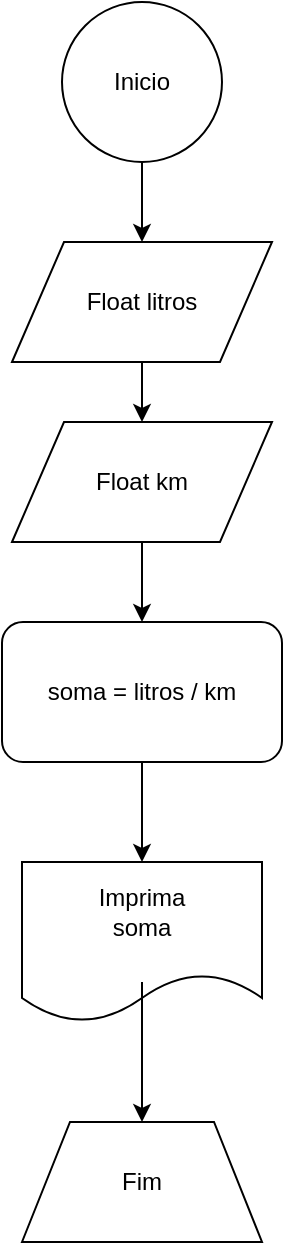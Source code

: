 <mxfile version="12.5.2" type="github" pages="4"><diagram id="CDf4BAJPT67S0aNFE_g0" name="Page-1"><mxGraphModel dx="763" dy="378" grid="1" gridSize="10" guides="1" tooltips="1" connect="1" arrows="1" fold="1" page="1" pageScale="1" pageWidth="827" pageHeight="1169" math="0" shadow="0"><root><mxCell id="0"/><mxCell id="1" parent="0"/><mxCell id="1qoznblZ6mhY28qiclcZ-7" style="edgeStyle=orthogonalEdgeStyle;rounded=0;orthogonalLoop=1;jettySize=auto;html=1;exitX=0.5;exitY=1;exitDx=0;exitDy=0;" edge="1" parent="1" source="1qoznblZ6mhY28qiclcZ-1"><mxGeometry relative="1" as="geometry"><mxPoint x="360" y="200" as="targetPoint"/></mxGeometry></mxCell><mxCell id="1qoznblZ6mhY28qiclcZ-1" value="" style="ellipse;whiteSpace=wrap;html=1;" vertex="1" parent="1"><mxGeometry x="320" y="80" width="80" height="80" as="geometry"/></mxCell><mxCell id="1qoznblZ6mhY28qiclcZ-8" value="Inicio" style="text;html=1;strokeColor=none;fillColor=none;align=center;verticalAlign=middle;whiteSpace=wrap;rounded=0;" vertex="1" parent="1"><mxGeometry x="340" y="110" width="40" height="20" as="geometry"/></mxCell><mxCell id="1qoznblZ6mhY28qiclcZ-26" style="edgeStyle=orthogonalEdgeStyle;rounded=0;orthogonalLoop=1;jettySize=auto;html=1;exitX=0.5;exitY=1;exitDx=0;exitDy=0;" edge="1" parent="1" source="1qoznblZ6mhY28qiclcZ-9" target="1qoznblZ6mhY28qiclcZ-25"><mxGeometry relative="1" as="geometry"/></mxCell><mxCell id="1qoznblZ6mhY28qiclcZ-9" value="Float litros" style="shape=parallelogram;perimeter=parallelogramPerimeter;whiteSpace=wrap;html=1;" vertex="1" parent="1"><mxGeometry x="295" y="200" width="130" height="60" as="geometry"/></mxCell><mxCell id="1qoznblZ6mhY28qiclcZ-30" style="edgeStyle=orthogonalEdgeStyle;rounded=0;orthogonalLoop=1;jettySize=auto;html=1;exitX=0.5;exitY=1;exitDx=0;exitDy=0;entryX=0.5;entryY=0;entryDx=0;entryDy=0;" edge="1" parent="1" source="1qoznblZ6mhY28qiclcZ-25" target="1qoznblZ6mhY28qiclcZ-28"><mxGeometry relative="1" as="geometry"/></mxCell><mxCell id="1qoznblZ6mhY28qiclcZ-25" value="Float km" style="shape=parallelogram;perimeter=parallelogramPerimeter;whiteSpace=wrap;html=1;" vertex="1" parent="1"><mxGeometry x="295" y="290" width="130" height="60" as="geometry"/></mxCell><mxCell id="1qoznblZ6mhY28qiclcZ-34" style="edgeStyle=orthogonalEdgeStyle;rounded=0;orthogonalLoop=1;jettySize=auto;html=1;exitX=0.5;exitY=1;exitDx=0;exitDy=0;entryX=0.5;entryY=0;entryDx=0;entryDy=0;" edge="1" parent="1" source="1qoznblZ6mhY28qiclcZ-28" target="1qoznblZ6mhY28qiclcZ-31"><mxGeometry relative="1" as="geometry"/></mxCell><mxCell id="1qoznblZ6mhY28qiclcZ-28" value="soma = litros / km" style="rounded=1;whiteSpace=wrap;html=1;" vertex="1" parent="1"><mxGeometry x="290" y="390" width="140" height="70" as="geometry"/></mxCell><mxCell id="1qoznblZ6mhY28qiclcZ-31" value="" style="shape=document;whiteSpace=wrap;html=1;boundedLbl=1;" vertex="1" parent="1"><mxGeometry x="300" y="510" width="120" height="80" as="geometry"/></mxCell><mxCell id="1qoznblZ6mhY28qiclcZ-32" value="Imprima soma" style="text;html=1;strokeColor=none;fillColor=none;align=center;verticalAlign=middle;whiteSpace=wrap;rounded=0;" vertex="1" parent="1"><mxGeometry x="330" y="520" width="60" height="30" as="geometry"/></mxCell><mxCell id="Ex0NT_jhJ2FG84iOW5gu-1" value="" style="shape=trapezoid;perimeter=trapezoidPerimeter;whiteSpace=wrap;html=1;" vertex="1" parent="1"><mxGeometry x="300" y="640" width="120" height="60" as="geometry"/></mxCell><mxCell id="Ex0NT_jhJ2FG84iOW5gu-2" value="Fim" style="text;html=1;strokeColor=none;fillColor=none;align=center;verticalAlign=middle;whiteSpace=wrap;rounded=0;" vertex="1" parent="1"><mxGeometry x="340" y="660" width="40" height="20" as="geometry"/></mxCell><mxCell id="Ex0NT_jhJ2FG84iOW5gu-3" value="" style="endArrow=classic;html=1;entryX=0.5;entryY=0;entryDx=0;entryDy=0;" edge="1" parent="1" target="Ex0NT_jhJ2FG84iOW5gu-1"><mxGeometry width="50" height="50" relative="1" as="geometry"><mxPoint x="360" y="570" as="sourcePoint"/><mxPoint x="340" y="720" as="targetPoint"/><Array as="points"><mxPoint x="360" y="570"/></Array></mxGeometry></mxCell></root></mxGraphModel></diagram><diagram id="P5VGNLyraVS3e9q73Vcc" name="Page-2"><mxGraphModel dx="763" dy="427" grid="1" gridSize="10" guides="1" tooltips="1" connect="1" arrows="1" fold="1" page="1" pageScale="1" pageWidth="827" pageHeight="1169" math="0" shadow="0"><root><mxCell id="Fqw2o3Ld21IiyODkTPHx-0"/><mxCell id="Fqw2o3Ld21IiyODkTPHx-1" parent="Fqw2o3Ld21IiyODkTPHx-0"/><mxCell id="h0KYgOio7rPDYafg5Q3m-3" style="edgeStyle=orthogonalEdgeStyle;rounded=0;orthogonalLoop=1;jettySize=auto;html=1;exitX=0.5;exitY=1;exitDx=0;exitDy=0;" edge="1" parent="Fqw2o3Ld21IiyODkTPHx-1" source="h0KYgOio7rPDYafg5Q3m-0"><mxGeometry relative="1" as="geometry"><mxPoint x="365" y="290" as="targetPoint"/></mxGeometry></mxCell><mxCell id="h0KYgOio7rPDYafg5Q3m-0" value="" style="ellipse;whiteSpace=wrap;html=1;" vertex="1" parent="Fqw2o3Ld21IiyODkTPHx-1"><mxGeometry x="320" y="190" width="90" height="70" as="geometry"/></mxCell><mxCell id="h0KYgOio7rPDYafg5Q3m-1" value="Inicio" style="text;html=1;strokeColor=none;fillColor=none;align=center;verticalAlign=middle;whiteSpace=wrap;rounded=0;" vertex="1" parent="Fqw2o3Ld21IiyODkTPHx-1"><mxGeometry x="345" y="215" width="40" height="20" as="geometry"/></mxCell><mxCell id="5JjBtjJUYh6qnRjgIfx7-6" style="edgeStyle=orthogonalEdgeStyle;rounded=0;orthogonalLoop=1;jettySize=auto;html=1;exitX=0.5;exitY=1;exitDx=0;exitDy=0;" edge="1" parent="Fqw2o3Ld21IiyODkTPHx-1" source="5JjBtjJUYh6qnRjgIfx7-0"><mxGeometry relative="1" as="geometry"><mxPoint x="365" y="400" as="targetPoint"/><Array as="points"><mxPoint x="365" y="380"/><mxPoint x="365" y="380"/></Array></mxGeometry></mxCell><mxCell id="5JjBtjJUYh6qnRjgIfx7-0" value="" style="shape=parallelogram;perimeter=parallelogramPerimeter;whiteSpace=wrap;html=1;" vertex="1" parent="Fqw2o3Ld21IiyODkTPHx-1"><mxGeometry x="300" y="290" width="130" height="60" as="geometry"/></mxCell><mxCell id="5JjBtjJUYh6qnRjgIfx7-1" value="Inteiro A =5" style="text;html=1;strokeColor=none;fillColor=none;align=center;verticalAlign=middle;whiteSpace=wrap;rounded=0;" vertex="1" parent="Fqw2o3Ld21IiyODkTPHx-1"><mxGeometry x="330" y="300" width="80" height="40" as="geometry"/></mxCell><mxCell id="5JjBtjJUYh6qnRjgIfx7-9" style="edgeStyle=orthogonalEdgeStyle;rounded=0;orthogonalLoop=1;jettySize=auto;html=1;exitX=0.5;exitY=1;exitDx=0;exitDy=0;" edge="1" parent="Fqw2o3Ld21IiyODkTPHx-1" source="5JjBtjJUYh6qnRjgIfx7-4"><mxGeometry relative="1" as="geometry"><mxPoint x="345" y="480" as="targetPoint"/></mxGeometry></mxCell><mxCell id="5JjBtjJUYh6qnRjgIfx7-4" value="Inteiro B = 1" style="shape=parallelogram;perimeter=parallelogramPerimeter;whiteSpace=wrap;html=1;" vertex="1" parent="Fqw2o3Ld21IiyODkTPHx-1"><mxGeometry x="280" y="400" width="130" height="60" as="geometry"/></mxCell><mxCell id="5JjBtjJUYh6qnRjgIfx7-14" style="edgeStyle=orthogonalEdgeStyle;rounded=0;orthogonalLoop=1;jettySize=auto;html=1;exitX=0;exitY=0.5;exitDx=0;exitDy=0;" edge="1" parent="Fqw2o3Ld21IiyODkTPHx-1" source="5JjBtjJUYh6qnRjgIfx7-10"><mxGeometry relative="1" as="geometry"><mxPoint x="220" y="525" as="targetPoint"/></mxGeometry></mxCell><mxCell id="5JjBtjJUYh6qnRjgIfx7-16" style="edgeStyle=orthogonalEdgeStyle;rounded=0;orthogonalLoop=1;jettySize=auto;html=1;exitX=1;exitY=0.5;exitDx=0;exitDy=0;" edge="1" parent="Fqw2o3Ld21IiyODkTPHx-1" source="5JjBtjJUYh6qnRjgIfx7-10"><mxGeometry relative="1" as="geometry"><mxPoint x="480" y="525" as="targetPoint"/></mxGeometry></mxCell><mxCell id="5JjBtjJUYh6qnRjgIfx7-10" value="A &amp;gt; B" style="rhombus;whiteSpace=wrap;html=1;" vertex="1" parent="Fqw2o3Ld21IiyODkTPHx-1"><mxGeometry x="290" y="480" width="110" height="90" as="geometry"/></mxCell><mxCell id="5JjBtjJUYh6qnRjgIfx7-18" value="sim" style="text;html=1;strokeColor=none;fillColor=none;align=center;verticalAlign=middle;whiteSpace=wrap;rounded=0;" vertex="1" parent="Fqw2o3Ld21IiyODkTPHx-1"><mxGeometry x="410" y="500" width="40" height="20" as="geometry"/></mxCell><mxCell id="5JjBtjJUYh6qnRjgIfx7-19" value="não" style="text;html=1;strokeColor=none;fillColor=none;align=center;verticalAlign=middle;whiteSpace=wrap;rounded=0;" vertex="1" parent="Fqw2o3Ld21IiyODkTPHx-1"><mxGeometry x="250" y="500" width="40" height="20" as="geometry"/></mxCell><mxCell id="5JjBtjJUYh6qnRjgIfx7-35" style="edgeStyle=orthogonalEdgeStyle;rounded=0;orthogonalLoop=1;jettySize=auto;html=1;exitX=0.5;exitY=1;exitDx=0;exitDy=0;" edge="1" parent="Fqw2o3Ld21IiyODkTPHx-1" source="5JjBtjJUYh6qnRjgIfx7-21"><mxGeometry relative="1" as="geometry"><mxPoint x="540" y="610" as="targetPoint"/></mxGeometry></mxCell><mxCell id="5JjBtjJUYh6qnRjgIfx7-21" value="maior = A" style="rounded=1;whiteSpace=wrap;html=1;" vertex="1" parent="Fqw2o3Ld21IiyODkTPHx-1"><mxGeometry x="480" y="500" width="120" height="60" as="geometry"/></mxCell><mxCell id="5JjBtjJUYh6qnRjgIfx7-26" style="edgeStyle=orthogonalEdgeStyle;rounded=0;orthogonalLoop=1;jettySize=auto;html=1;exitX=0.5;exitY=1;exitDx=0;exitDy=0;" edge="1" parent="Fqw2o3Ld21IiyODkTPHx-1" source="5JjBtjJUYh6qnRjgIfx7-22"><mxGeometry relative="1" as="geometry"><mxPoint x="160" y="610" as="targetPoint"/></mxGeometry></mxCell><mxCell id="5JjBtjJUYh6qnRjgIfx7-22" value="maior = B" style="rounded=1;whiteSpace=wrap;html=1;" vertex="1" parent="Fqw2o3Ld21IiyODkTPHx-1"><mxGeometry x="100" y="500" width="120" height="60" as="geometry"/></mxCell><mxCell id="nlnd25zhSf1i7V1LI207-9" style="edgeStyle=orthogonalEdgeStyle;rounded=0;orthogonalLoop=1;jettySize=auto;html=1;exitX=0.5;exitY=1;exitDx=0;exitDy=0;" edge="1" parent="Fqw2o3Ld21IiyODkTPHx-1" source="5JjBtjJUYh6qnRjgIfx7-27"><mxGeometry relative="1" as="geometry"><mxPoint x="326" y="760" as="targetPoint"/><Array as="points"><mxPoint x="150" y="720"/><mxPoint x="326" y="720"/></Array></mxGeometry></mxCell><mxCell id="5JjBtjJUYh6qnRjgIfx7-27" value="diferença = B-A" style="rounded=1;whiteSpace=wrap;html=1;" vertex="1" parent="Fqw2o3Ld21IiyODkTPHx-1"><mxGeometry x="90" y="610" width="120" height="60" as="geometry"/></mxCell><mxCell id="nlnd25zhSf1i7V1LI207-8" style="edgeStyle=orthogonalEdgeStyle;rounded=0;orthogonalLoop=1;jettySize=auto;html=1;exitX=0.5;exitY=1;exitDx=0;exitDy=0;" edge="1" parent="Fqw2o3Ld21IiyODkTPHx-1" source="5JjBtjJUYh6qnRjgIfx7-29"><mxGeometry relative="1" as="geometry"><mxPoint x="380" y="760" as="targetPoint"/><Array as="points"><mxPoint x="540" y="720"/><mxPoint x="380" y="720"/></Array></mxGeometry></mxCell><mxCell id="5JjBtjJUYh6qnRjgIfx7-29" value="diferença = A-B" style="rounded=1;whiteSpace=wrap;html=1;" vertex="1" parent="Fqw2o3Ld21IiyODkTPHx-1"><mxGeometry x="480" y="610" width="120" height="60" as="geometry"/></mxCell><mxCell id="nlnd25zhSf1i7V1LI207-12" style="edgeStyle=orthogonalEdgeStyle;rounded=0;orthogonalLoop=1;jettySize=auto;html=1;" edge="1" parent="Fqw2o3Ld21IiyODkTPHx-1" source="5JjBtjJUYh6qnRjgIfx7-38"><mxGeometry relative="1" as="geometry"><mxPoint x="360" y="900" as="targetPoint"/></mxGeometry></mxCell><mxCell id="5JjBtjJUYh6qnRjgIfx7-38" value="Imprima&lt;br&gt;diferença" style="shape=document;whiteSpace=wrap;html=1;boundedLbl=1;" vertex="1" parent="Fqw2o3Ld21IiyODkTPHx-1"><mxGeometry x="300" y="770" width="120" height="70" as="geometry"/></mxCell><mxCell id="nlnd25zhSf1i7V1LI207-4" value="" style="shape=trapezoid;perimeter=trapezoidPerimeter;whiteSpace=wrap;html=1;" vertex="1" parent="Fqw2o3Ld21IiyODkTPHx-1"><mxGeometry x="305" y="910" width="120" height="60" as="geometry"/></mxCell><mxCell id="nlnd25zhSf1i7V1LI207-5" value="Fim&amp;nbsp;" style="text;html=1;strokeColor=none;fillColor=none;align=center;verticalAlign=middle;whiteSpace=wrap;rounded=0;" vertex="1" parent="Fqw2o3Ld21IiyODkTPHx-1"><mxGeometry x="345" y="930" width="40" height="20" as="geometry"/></mxCell></root></mxGraphModel></diagram><diagram id="A5wOW1DB4q_fkwniWsdi" name="Page-3"><mxGraphModel dx="763" dy="427" grid="1" gridSize="10" guides="1" tooltips="1" connect="1" arrows="1" fold="1" page="1" pageScale="1" pageWidth="827" pageHeight="1169" math="0" shadow="0"><root><mxCell id="_T01E9brBFS4Rummyw8k-0"/><mxCell id="_T01E9brBFS4Rummyw8k-1" parent="_T01E9brBFS4Rummyw8k-0"/><mxCell id="NIgS9NmWu71P7_INcRsZ-0" value="" style="ellipse;whiteSpace=wrap;html=1;" vertex="1" parent="_T01E9brBFS4Rummyw8k-1"><mxGeometry x="320" y="20" width="80" height="60" as="geometry"/></mxCell><mxCell id="NIgS9NmWu71P7_INcRsZ-8" style="edgeStyle=orthogonalEdgeStyle;rounded=0;orthogonalLoop=1;jettySize=auto;html=1;exitX=0.5;exitY=1;exitDx=0;exitDy=0;entryX=0.662;entryY=-0.017;entryDx=0;entryDy=0;entryPerimeter=0;" edge="1" parent="_T01E9brBFS4Rummyw8k-1" source="NIgS9NmWu71P7_INcRsZ-1" target="NIgS9NmWu71P7_INcRsZ-6"><mxGeometry relative="1" as="geometry"/></mxCell><mxCell id="NIgS9NmWu71P7_INcRsZ-1" value="Float nota1" style="shape=parallelogram;perimeter=parallelogramPerimeter;whiteSpace=wrap;html=1;" vertex="1" parent="_T01E9brBFS4Rummyw8k-1"><mxGeometry x="295" y="110" width="130" height="60" as="geometry"/></mxCell><mxCell id="NIgS9NmWu71P7_INcRsZ-5" value="" style="edgeStyle=orthogonalEdgeStyle;rounded=0;orthogonalLoop=1;jettySize=auto;html=1;" edge="1" parent="_T01E9brBFS4Rummyw8k-1" target="NIgS9NmWu71P7_INcRsZ-1"><mxGeometry relative="1" as="geometry"><mxPoint x="360" y="80" as="sourcePoint"/></mxGeometry></mxCell><mxCell id="NIgS9NmWu71P7_INcRsZ-3" value="Inicio" style="text;html=1;strokeColor=none;fillColor=none;align=center;verticalAlign=middle;whiteSpace=wrap;rounded=0;" vertex="1" parent="_T01E9brBFS4Rummyw8k-1"><mxGeometry x="340" y="40" width="40" height="20" as="geometry"/></mxCell><mxCell id="NIgS9NmWu71P7_INcRsZ-9" style="edgeStyle=orthogonalEdgeStyle;rounded=0;orthogonalLoop=1;jettySize=auto;html=1;exitX=0.5;exitY=1;exitDx=0;exitDy=0;entryX=0.75;entryY=0;entryDx=0;entryDy=0;" edge="1" parent="_T01E9brBFS4Rummyw8k-1" source="NIgS9NmWu71P7_INcRsZ-6" target="NIgS9NmWu71P7_INcRsZ-7"><mxGeometry relative="1" as="geometry"/></mxCell><mxCell id="NIgS9NmWu71P7_INcRsZ-6" value="Float nota2" style="shape=parallelogram;perimeter=parallelogramPerimeter;whiteSpace=wrap;html=1;" vertex="1" parent="_T01E9brBFS4Rummyw8k-1"><mxGeometry x="270" y="190" width="130" height="60" as="geometry"/></mxCell><mxCell id="NIgS9NmWu71P7_INcRsZ-16" style="edgeStyle=orthogonalEdgeStyle;rounded=0;orthogonalLoop=1;jettySize=auto;html=1;exitX=0.5;exitY=1;exitDx=0;exitDy=0;entryX=0.388;entryY=0.025;entryDx=0;entryDy=0;entryPerimeter=0;" edge="1" parent="_T01E9brBFS4Rummyw8k-1" source="NIgS9NmWu71P7_INcRsZ-7" target="NIgS9NmWu71P7_INcRsZ-11"><mxGeometry relative="1" as="geometry"><mxPoint x="305" y="350" as="targetPoint"/></mxGeometry></mxCell><mxCell id="NIgS9NmWu71P7_INcRsZ-7" value="Float nota3" style="shape=parallelogram;perimeter=parallelogramPerimeter;whiteSpace=wrap;html=1;" vertex="1" parent="_T01E9brBFS4Rummyw8k-1"><mxGeometry x="240" y="280" width="130" height="50" as="geometry"/></mxCell><mxCell id="NIgS9NmWu71P7_INcRsZ-14" style="edgeStyle=orthogonalEdgeStyle;rounded=0;orthogonalLoop=1;jettySize=auto;html=1;exitX=0.5;exitY=1;exitDx=0;exitDy=0;entryX=0.467;entryY=-0.05;entryDx=0;entryDy=0;entryPerimeter=0;" edge="1" parent="_T01E9brBFS4Rummyw8k-1" source="NIgS9NmWu71P7_INcRsZ-11" target="NIgS9NmWu71P7_INcRsZ-13"><mxGeometry relative="1" as="geometry"/></mxCell><mxCell id="NIgS9NmWu71P7_INcRsZ-11" value="float soma = nota1+nota2 + nota3" style="rounded=1;whiteSpace=wrap;html=1;" vertex="1" parent="_T01E9brBFS4Rummyw8k-1"><mxGeometry x="240" y="360" width="170" height="80" as="geometry"/></mxCell><mxCell id="NIgS9NmWu71P7_INcRsZ-17" style="edgeStyle=orthogonalEdgeStyle;rounded=0;orthogonalLoop=1;jettySize=auto;html=1;exitX=0.5;exitY=1;exitDx=0;exitDy=0;" edge="1" parent="_T01E9brBFS4Rummyw8k-1" source="NIgS9NmWu71P7_INcRsZ-13" target="NIgS9NmWu71P7_INcRsZ-18"><mxGeometry relative="1" as="geometry"><mxPoint x="330" y="550" as="targetPoint"/></mxGeometry></mxCell><mxCell id="NIgS9NmWu71P7_INcRsZ-13" value="float media = soma / 3" style="rounded=1;whiteSpace=wrap;html=1;" vertex="1" parent="_T01E9brBFS4Rummyw8k-1"><mxGeometry x="240" y="460" width="180" height="60" as="geometry"/></mxCell><mxCell id="NIgS9NmWu71P7_INcRsZ-22" style="edgeStyle=orthogonalEdgeStyle;rounded=0;orthogonalLoop=1;jettySize=auto;html=1;exitX=1;exitY=0.5;exitDx=0;exitDy=0;" edge="1" parent="_T01E9brBFS4Rummyw8k-1" source="NIgS9NmWu71P7_INcRsZ-18"><mxGeometry relative="1" as="geometry"><mxPoint x="440" y="610" as="targetPoint"/></mxGeometry></mxCell><mxCell id="NIgS9NmWu71P7_INcRsZ-23" style="edgeStyle=orthogonalEdgeStyle;rounded=0;orthogonalLoop=1;jettySize=auto;html=1;exitX=0;exitY=0.5;exitDx=0;exitDy=0;entryX=0.5;entryY=0;entryDx=0;entryDy=0;" edge="1" parent="_T01E9brBFS4Rummyw8k-1" source="NIgS9NmWu71P7_INcRsZ-18" target="NIgS9NmWu71P7_INcRsZ-28"><mxGeometry relative="1" as="geometry"><mxPoint x="230" y="610" as="targetPoint"/><Array as="points"><mxPoint x="150" y="610"/><mxPoint x="150" y="630"/></Array></mxGeometry></mxCell><mxCell id="NIgS9NmWu71P7_INcRsZ-18" value="media = 9" style="rhombus;whiteSpace=wrap;html=1;" vertex="1" parent="_T01E9brBFS4Rummyw8k-1"><mxGeometry x="290" y="570" width="80" height="80" as="geometry"/></mxCell><mxCell id="NIgS9NmWu71P7_INcRsZ-24" value="sim" style="text;html=1;strokeColor=none;fillColor=none;align=center;verticalAlign=middle;whiteSpace=wrap;rounded=0;" vertex="1" parent="_T01E9brBFS4Rummyw8k-1"><mxGeometry x="380" y="590" width="40" height="20" as="geometry"/></mxCell><mxCell id="NIgS9NmWu71P7_INcRsZ-25" value="não" style="text;html=1;strokeColor=none;fillColor=none;align=center;verticalAlign=middle;whiteSpace=wrap;rounded=0;" vertex="1" parent="_T01E9brBFS4Rummyw8k-1"><mxGeometry x="250" y="590" width="40" height="20" as="geometry"/></mxCell><mxCell id="NIgS9NmWu71P7_INcRsZ-27" value="Imprime&amp;nbsp;&lt;br&gt;A" style="shape=document;whiteSpace=wrap;html=1;boundedLbl=1;" vertex="1" parent="_T01E9brBFS4Rummyw8k-1"><mxGeometry x="450" y="590" width="90" height="60" as="geometry"/></mxCell><mxCell id="NIgS9NmWu71P7_INcRsZ-36" style="edgeStyle=orthogonalEdgeStyle;rounded=0;orthogonalLoop=1;jettySize=auto;html=1;exitX=0;exitY=0.5;exitDx=0;exitDy=0;" edge="1" parent="_T01E9brBFS4Rummyw8k-1" source="NIgS9NmWu71P7_INcRsZ-28"><mxGeometry relative="1" as="geometry"><mxPoint x="40" y="747" as="targetPoint"/><Array as="points"><mxPoint x="40" y="680"/><mxPoint x="40" y="747"/></Array></mxGeometry></mxCell><mxCell id="NIgS9NmWu71P7_INcRsZ-42" style="edgeStyle=orthogonalEdgeStyle;rounded=0;orthogonalLoop=1;jettySize=auto;html=1;exitX=1;exitY=0.5;exitDx=0;exitDy=0;entryX=0.5;entryY=0;entryDx=0;entryDy=0;" edge="1" parent="_T01E9brBFS4Rummyw8k-1" source="NIgS9NmWu71P7_INcRsZ-28" target="NIgS9NmWu71P7_INcRsZ-43"><mxGeometry relative="1" as="geometry"><mxPoint x="280" y="680" as="targetPoint"/></mxGeometry></mxCell><mxCell id="NIgS9NmWu71P7_INcRsZ-28" value="media &amp;gt;=7.5 &lt;br&gt;&amp;amp;&amp;amp; media &amp;lt;9.0" style="rhombus;whiteSpace=wrap;html=1;" vertex="1" parent="_T01E9brBFS4Rummyw8k-1"><mxGeometry x="90" y="630" width="120" height="100" as="geometry"/></mxCell><mxCell id="NIgS9NmWu71P7_INcRsZ-34" value="Imprime&lt;br&gt;media B" style="shape=document;whiteSpace=wrap;html=1;boundedLbl=1;" vertex="1" parent="_T01E9brBFS4Rummyw8k-1"><mxGeometry x="10" y="750" width="90" height="70" as="geometry"/></mxCell><mxCell id="NIgS9NmWu71P7_INcRsZ-37" value="sim" style="text;html=1;strokeColor=none;fillColor=none;align=center;verticalAlign=middle;whiteSpace=wrap;rounded=0;" vertex="1" parent="_T01E9brBFS4Rummyw8k-1"><mxGeometry x="50" y="650" width="40" height="20" as="geometry"/></mxCell><mxCell id="NIgS9NmWu71P7_INcRsZ-39" value="Fim" style="shape=trapezoid;perimeter=trapezoidPerimeter;whiteSpace=wrap;html=1;" vertex="1" parent="_T01E9brBFS4Rummyw8k-1"><mxGeometry x="460" y="680" width="80" height="40" as="geometry"/></mxCell><mxCell id="NIgS9NmWu71P7_INcRsZ-40" value="Fim" style="shape=trapezoid;perimeter=trapezoidPerimeter;whiteSpace=wrap;html=1;" vertex="1" parent="_T01E9brBFS4Rummyw8k-1"><mxGeometry x="10" y="860" width="70" height="30" as="geometry"/></mxCell><mxCell id="NIgS9NmWu71P7_INcRsZ-41" value="" style="endArrow=classic;html=1;exitX=0.375;exitY=0.988;exitDx=0;exitDy=0;exitPerimeter=0;" edge="1" parent="_T01E9brBFS4Rummyw8k-1" source="NIgS9NmWu71P7_INcRsZ-34"><mxGeometry width="50" height="50" relative="1" as="geometry"><mxPoint x="10" y="1010" as="sourcePoint"/><mxPoint x="44" y="860" as="targetPoint"/><Array as="points"/></mxGeometry></mxCell><mxCell id="NIgS9NmWu71P7_INcRsZ-49" style="edgeStyle=orthogonalEdgeStyle;rounded=0;orthogonalLoop=1;jettySize=auto;html=1;exitX=0;exitY=0.5;exitDx=0;exitDy=0;" edge="1" parent="_T01E9brBFS4Rummyw8k-1" source="NIgS9NmWu71P7_INcRsZ-43"><mxGeometry relative="1" as="geometry"><mxPoint x="160" y="820" as="targetPoint"/></mxGeometry></mxCell><mxCell id="NIgS9NmWu71P7_INcRsZ-50" style="edgeStyle=orthogonalEdgeStyle;rounded=0;orthogonalLoop=1;jettySize=auto;html=1;exitX=1;exitY=0.5;exitDx=0;exitDy=0;" edge="1" parent="_T01E9brBFS4Rummyw8k-1" source="NIgS9NmWu71P7_INcRsZ-43"><mxGeometry relative="1" as="geometry"><mxPoint x="360" y="820" as="targetPoint"/></mxGeometry></mxCell><mxCell id="NIgS9NmWu71P7_INcRsZ-43" value="media &amp;gt;=6.0 &lt;br&gt;&amp;amp;&amp;amp; media &amp;lt;7.5" style="rhombus;whiteSpace=wrap;html=1;" vertex="1" parent="_T01E9brBFS4Rummyw8k-1"><mxGeometry x="210" y="720" width="100" height="90" as="geometry"/></mxCell><mxCell id="NIgS9NmWu71P7_INcRsZ-46" value="não" style="text;html=1;strokeColor=none;fillColor=none;align=center;verticalAlign=middle;whiteSpace=wrap;rounded=0;" vertex="1" parent="_T01E9brBFS4Rummyw8k-1"><mxGeometry x="210" y="650" width="40" height="20" as="geometry"/></mxCell><mxCell id="NIgS9NmWu71P7_INcRsZ-48" value="" style="endArrow=classic;html=1;" edge="1" parent="_T01E9brBFS4Rummyw8k-1" target="NIgS9NmWu71P7_INcRsZ-39"><mxGeometry width="50" height="50" relative="1" as="geometry"><mxPoint x="510" y="640" as="sourcePoint"/><mxPoint x="60" y="910" as="targetPoint"/><Array as="points"><mxPoint x="500" y="640"/></Array></mxGeometry></mxCell><mxCell id="NIgS9NmWu71P7_INcRsZ-51" value="sim" style="text;html=1;strokeColor=none;fillColor=none;align=center;verticalAlign=middle;whiteSpace=wrap;rounded=0;" vertex="1" parent="_T01E9brBFS4Rummyw8k-1"><mxGeometry x="170" y="740" width="40" height="20" as="geometry"/></mxCell><mxCell id="NIgS9NmWu71P7_INcRsZ-52" value="não" style="text;html=1;strokeColor=none;fillColor=none;align=center;verticalAlign=middle;whiteSpace=wrap;rounded=0;" vertex="1" parent="_T01E9brBFS4Rummyw8k-1"><mxGeometry x="315" y="740" width="40" height="20" as="geometry"/></mxCell><mxCell id="NIgS9NmWu71P7_INcRsZ-53" value="Imprime&lt;br&gt;media C" style="shape=document;whiteSpace=wrap;html=1;boundedLbl=1;" vertex="1" parent="_T01E9brBFS4Rummyw8k-1"><mxGeometry x="120" y="830" width="90" height="70" as="geometry"/></mxCell><mxCell id="NIgS9NmWu71P7_INcRsZ-54" value="Fim" style="shape=trapezoid;perimeter=trapezoidPerimeter;whiteSpace=wrap;html=1;" vertex="1" parent="_T01E9brBFS4Rummyw8k-1"><mxGeometry x="120" y="940" width="70" height="30" as="geometry"/></mxCell><mxCell id="NIgS9NmWu71P7_INcRsZ-57" value="" style="endArrow=classic;html=1;exitX=0.375;exitY=0.988;exitDx=0;exitDy=0;exitPerimeter=0;" edge="1" parent="_T01E9brBFS4Rummyw8k-1"><mxGeometry width="50" height="50" relative="1" as="geometry"><mxPoint x="154.5" y="899.16" as="sourcePoint"/><mxPoint x="154.75" y="940" as="targetPoint"/><Array as="points"/></mxGeometry></mxCell><mxCell id="NIgS9NmWu71P7_INcRsZ-59" style="edgeStyle=orthogonalEdgeStyle;rounded=0;orthogonalLoop=1;jettySize=auto;html=1;" edge="1" parent="_T01E9brBFS4Rummyw8k-1" source="NIgS9NmWu71P7_INcRsZ-58"><mxGeometry relative="1" as="geometry"><mxPoint x="260" y="920" as="targetPoint"/></mxGeometry></mxCell><mxCell id="NIgS9NmWu71P7_INcRsZ-60" style="edgeStyle=orthogonalEdgeStyle;rounded=0;orthogonalLoop=1;jettySize=auto;html=1;exitX=1;exitY=0.5;exitDx=0;exitDy=0;" edge="1" parent="_T01E9brBFS4Rummyw8k-1" source="NIgS9NmWu71P7_INcRsZ-58"><mxGeometry relative="1" as="geometry"><mxPoint x="480" y="910" as="targetPoint"/></mxGeometry></mxCell><mxCell id="NIgS9NmWu71P7_INcRsZ-58" value="media &amp;gt;=4.0 &amp;amp;&amp;amp; media &amp;lt;6.0" style="rhombus;whiteSpace=wrap;html=1;" vertex="1" parent="_T01E9brBFS4Rummyw8k-1"><mxGeometry x="310" y="825" width="110" height="80" as="geometry"/></mxCell><mxCell id="NIgS9NmWu71P7_INcRsZ-62" value="sim" style="text;html=1;strokeColor=none;fillColor=none;align=center;verticalAlign=middle;whiteSpace=wrap;rounded=0;" vertex="1" parent="_T01E9brBFS4Rummyw8k-1"><mxGeometry x="260" y="840" width="40" height="20" as="geometry"/></mxCell><mxCell id="NIgS9NmWu71P7_INcRsZ-66" value="não" style="text;html=1;strokeColor=none;fillColor=none;align=center;verticalAlign=middle;whiteSpace=wrap;rounded=0;" vertex="1" parent="_T01E9brBFS4Rummyw8k-1"><mxGeometry x="425" y="840" width="40" height="20" as="geometry"/></mxCell><mxCell id="NIgS9NmWu71P7_INcRsZ-67" value="Imprime&lt;br&gt;media D&lt;span style=&quot;color: rgba(0 , 0 , 0 , 0) ; font-family: monospace ; font-size: 0px ; white-space: nowrap&quot;&gt;%3CmxGraphModel%3E%3Croot%3E%3CmxCell%20id%3D%220%22%2F%3E%3CmxCell%20id%3D%221%22%20parent%3D%220%22%2F%3E%3CmxCell%20id%3D%222%22%20value%3D%22Inprime%26lt%3Bbr%26gt%3Bmedia%20C%22%20style%3D%22shape%3Ddocument%3BwhiteSpace%3Dwrap%3Bhtml%3D1%3BboundedLbl%3D1%3B%22%20vertex%3D%221%22%20parent%3D%221%22%3E%3CmxGeometry%20x%3D%22120%22%20y%3D%22830%22%20width%3D%2290%22%20height%3D%2270%22%20as%3D%22geometry%22%2F%3E%3C%2FmxCell%3E%3CmxCell%20id%3D%223%22%20value%3D%22Fim%22%20style%3D%22shape%3Dtrapezoid%3Bperimeter%3DtrapezoidPerimeter%3BwhiteSpace%3Dwrap%3Bhtml%3D1%3B%22%20vertex%3D%221%22%20parent%3D%221%22%3E%3CmxGeometry%20x%3D%22120%22%20y%3D%22940%22%20width%3D%2270%22%20height%3D%2230%22%20as%3D%22geometry%22%2F%3E%3C%2FmxCell%3E%3CmxCell%20id%3D%224%22%20value%3D%22%22%20style%3D%22endArrow%3Dclassic%3Bhtml%3D1%3BexitX%3D0.375%3BexitY%3D0.988%3BexitDx%3D0%3BexitDy%3D0%3BexitPerimeter%3D0%3B%22%20edge%3D%221%22%20parent%3D%221%22%3E%3CmxGeometry%20width%3D%2250%22%20height%3D%2250%22%20relative%3D%221%22%20as%3D%22geometry%22%3E%3CmxPoint%20x%3D%22154.5%22%20y%3D%22899.16%22%20as%3D%22sourcePoint%22%2F%3E%3CmxPoint%20x%3D%22154.75%22%20y%3D%22940%22%20as%3D%22targetPoint%22%2F%3E%3CArray%20as%3D%22points%22%2F%3E%3C%2FmxGeometry%3E%3C%2FmxCell%3E%3C%2Froot%3E%3C%2FmxGraphModel%3E&lt;/span&gt;" style="shape=document;whiteSpace=wrap;html=1;boundedLbl=1;" vertex="1" parent="_T01E9brBFS4Rummyw8k-1"><mxGeometry x="230" y="920" width="75" height="60" as="geometry"/></mxCell><mxCell id="NIgS9NmWu71P7_INcRsZ-68" value="Fim" style="shape=trapezoid;perimeter=trapezoidPerimeter;whiteSpace=wrap;html=1;" vertex="1" parent="_T01E9brBFS4Rummyw8k-1"><mxGeometry x="230" y="1020" width="70" height="30" as="geometry"/></mxCell><mxCell id="NIgS9NmWu71P7_INcRsZ-69" value="" style="endArrow=classic;html=1;exitX=0.375;exitY=0.988;exitDx=0;exitDy=0;exitPerimeter=0;" edge="1" parent="_T01E9brBFS4Rummyw8k-1"><mxGeometry width="50" height="50" relative="1" as="geometry"><mxPoint x="267" y="980.0" as="sourcePoint"/><mxPoint x="267.25" y="1020.84" as="targetPoint"/><Array as="points"/></mxGeometry></mxCell><mxCell id="NIgS9NmWu71P7_INcRsZ-72" value="Imprime&lt;br&gt;media E&lt;span style=&quot;color: rgba(0 , 0 , 0 , 0) ; font-family: monospace ; font-size: 0px ; white-space: nowrap&quot;&gt;%3CmxGraphModel%3E%3Croot%3E%3CmxCell%20id%3D%220%22%2F%3E%3CmxCell%20id%3D%221%22%20parent%3D%220%22%2F%3E%3CmxCell%20id%3D%222%22%20value%3D%22Inprime%26lt%3Bbr%26gt%3Bmedia%20C%22%20style%3D%22shape%3Ddocument%3BwhiteSpace%3Dwrap%3Bhtml%3D1%3BboundedLbl%3D1%3B%22%20vertex%3D%221%22%20parent%3D%221%22%3E%3CmxGeometry%20x%3D%22120%22%20y%3D%22830%22%20width%3D%2290%22%20height%3D%2270%22%20as%3D%22geometry%22%2F%3E%3C%2FmxCell%3E%3CmxCell%20id%3D%223%22%20value%3D%22Fim%22%20style%3D%22shape%3Dtrapezoid%3Bperimeter%3DtrapezoidPerimeter%3BwhiteSpace%3Dwrap%3Bhtml%3D1%3B%22%20vertex%3D%221%22%20parent%3D%221%22%3E%3CmxGeometry%20x%3D%22120%22%20y%3D%22940%22%20width%3D%2270%22%20height%3D%2230%22%20as%3D%22geometry%22%2F%3E%3C%2FmxCell%3E%3CmxCell%20id%3D%224%22%20value%3D%22%22%20style%3D%22endArrow%3Dclassic%3Bhtml%3D1%3BexitX%3D0.375%3BexitY%3D0.988%3BexitDx%3D0%3BexitDy%3D0%3BexitPerimeter%3D0%3B%22%20edge%3D%221%22%20parent%3D%221%22%3E%3CmxGeometry%20width%3D%2250%22%20height%3D%2250%22%20relative%3D%221%22%20as%3D%22geometry%22%3E%3CmxPoint%20x%3D%22154.5%22%20y%3D%22899.16%22%20as%3D%22sourcePoint%22%2F%3E%3CmxPoint%20x%3D%22154.75%22%20y%3D%22940%22%20as%3D%22targetPoint%22%2F%3E%3CArray%20as%3D%22points%22%2F%3E%3C%2FmxGeometry%3E%3C%2FmxCell%3E%3C%2Froot%3E%3C%2FmxGraphModel%3E&lt;/span&gt;" style="shape=document;whiteSpace=wrap;html=1;boundedLbl=1;" vertex="1" parent="_T01E9brBFS4Rummyw8k-1"><mxGeometry x="440" y="910" width="75" height="60" as="geometry"/></mxCell><mxCell id="NIgS9NmWu71P7_INcRsZ-73" value="Fim" style="shape=trapezoid;perimeter=trapezoidPerimeter;whiteSpace=wrap;html=1;" vertex="1" parent="_T01E9brBFS4Rummyw8k-1"><mxGeometry x="440" y="1010" width="70" height="30" as="geometry"/></mxCell><mxCell id="NIgS9NmWu71P7_INcRsZ-77" value="" style="endArrow=classic;html=1;exitX=0.375;exitY=0.988;exitDx=0;exitDy=0;exitPerimeter=0;" edge="1" parent="_T01E9brBFS4Rummyw8k-1"><mxGeometry width="50" height="50" relative="1" as="geometry"><mxPoint x="477" y="969.16" as="sourcePoint"/><mxPoint x="477.25" y="1010.0" as="targetPoint"/><Array as="points"/></mxGeometry></mxCell></root></mxGraphModel></diagram><diagram id="JzyRfg58SYyilnUkYZhP" name="Page-4"><mxGraphModel dx="763" dy="427" grid="1" gridSize="10" guides="1" tooltips="1" connect="1" arrows="1" fold="1" page="1" pageScale="1" pageWidth="827" pageHeight="1169" math="0" shadow="0"><root><mxCell id="NfPQmPdNnpZHrSct5ldO-0"/><mxCell id="NfPQmPdNnpZHrSct5ldO-1" parent="NfPQmPdNnpZHrSct5ldO-0"/><mxCell id="Jfkrs0He1A9ze7kVCoeN-0" style="edgeStyle=orthogonalEdgeStyle;rounded=0;orthogonalLoop=1;jettySize=auto;html=1;exitX=0.5;exitY=1;exitDx=0;exitDy=0;" edge="1" parent="NfPQmPdNnpZHrSct5ldO-1" source="Jfkrs0He1A9ze7kVCoeN-1"><mxGeometry relative="1" as="geometry"><mxPoint x="360" y="160" as="targetPoint"/></mxGeometry></mxCell><mxCell id="Jfkrs0He1A9ze7kVCoeN-1" value="" style="ellipse;whiteSpace=wrap;html=1;" vertex="1" parent="NfPQmPdNnpZHrSct5ldO-1"><mxGeometry x="320" y="40" width="80" height="80" as="geometry"/></mxCell><mxCell id="Jfkrs0He1A9ze7kVCoeN-2" value="Inicio" style="text;html=1;strokeColor=none;fillColor=none;align=center;verticalAlign=middle;whiteSpace=wrap;rounded=0;" vertex="1" parent="NfPQmPdNnpZHrSct5ldO-1"><mxGeometry x="340" y="70" width="40" height="20" as="geometry"/></mxCell><mxCell id="Jfkrs0He1A9ze7kVCoeN-12" style="edgeStyle=orthogonalEdgeStyle;rounded=0;orthogonalLoop=1;jettySize=auto;html=1;exitX=0.5;exitY=1;exitDx=0;exitDy=0;entryX=0.5;entryY=0;entryDx=0;entryDy=0;" edge="1" parent="NfPQmPdNnpZHrSct5ldO-1" source="Jfkrs0He1A9ze7kVCoeN-6" target="Jfkrs0He1A9ze7kVCoeN-8"><mxGeometry relative="1" as="geometry"/></mxCell><mxCell id="Jfkrs0He1A9ze7kVCoeN-6" value="int num = 0&lt;br&gt;" style="rounded=1;whiteSpace=wrap;html=1;" vertex="1" parent="NfPQmPdNnpZHrSct5ldO-1"><mxGeometry x="295" y="160" width="130" height="60" as="geometry"/></mxCell><mxCell id="Jfkrs0He1A9ze7kVCoeN-8" value="&lt;br&gt;int impar = num%2" style="rounded=1;whiteSpace=wrap;html=1;" vertex="1" parent="NfPQmPdNnpZHrSct5ldO-1"><mxGeometry x="295" y="260" width="130" height="70" as="geometry"/></mxCell><mxCell id="Jfkrs0He1A9ze7kVCoeN-14" value="" style="endArrow=classic;html=1;exitX=0.5;exitY=1;exitDx=0;exitDy=0;" edge="1" parent="NfPQmPdNnpZHrSct5ldO-1" source="Jfkrs0He1A9ze7kVCoeN-8"><mxGeometry width="50" height="50" relative="1" as="geometry"><mxPoint x="300" y="400" as="sourcePoint"/><mxPoint x="360" y="370" as="targetPoint"/></mxGeometry></mxCell><mxCell id="Jfkrs0He1A9ze7kVCoeN-18" style="edgeStyle=orthogonalEdgeStyle;rounded=0;orthogonalLoop=1;jettySize=auto;html=1;exitX=0;exitY=0.5;exitDx=0;exitDy=0;" edge="1" parent="NfPQmPdNnpZHrSct5ldO-1" source="Jfkrs0He1A9ze7kVCoeN-17"><mxGeometry relative="1" as="geometry"><mxPoint x="210" y="470" as="targetPoint"/></mxGeometry></mxCell><mxCell id="Jfkrs0He1A9ze7kVCoeN-19" style="edgeStyle=orthogonalEdgeStyle;rounded=0;orthogonalLoop=1;jettySize=auto;html=1;exitX=1;exitY=0.5;exitDx=0;exitDy=0;" edge="1" parent="NfPQmPdNnpZHrSct5ldO-1" source="Jfkrs0He1A9ze7kVCoeN-17"><mxGeometry relative="1" as="geometry"><mxPoint x="510" y="470" as="targetPoint"/></mxGeometry></mxCell><mxCell id="Jfkrs0He1A9ze7kVCoeN-17" value="impar != 0" style="rhombus;whiteSpace=wrap;html=1;" vertex="1" parent="NfPQmPdNnpZHrSct5ldO-1"><mxGeometry x="315" y="380" width="95" height="80" as="geometry"/></mxCell><mxCell id="Jfkrs0He1A9ze7kVCoeN-20" value="sim" style="text;html=1;strokeColor=none;fillColor=none;align=center;verticalAlign=middle;whiteSpace=wrap;rounded=0;" vertex="1" parent="NfPQmPdNnpZHrSct5ldO-1"><mxGeometry x="230" y="390" width="40" height="20" as="geometry"/></mxCell><mxCell id="Jfkrs0He1A9ze7kVCoeN-21" value="não" style="text;html=1;strokeColor=none;fillColor=none;align=center;verticalAlign=middle;whiteSpace=wrap;rounded=0;" vertex="1" parent="NfPQmPdNnpZHrSct5ldO-1"><mxGeometry x="440" y="390" width="40" height="20" as="geometry"/></mxCell><mxCell id="Jfkrs0He1A9ze7kVCoeN-22" value="Imprime&amp;nbsp;&lt;br&gt;impar" style="shape=document;whiteSpace=wrap;html=1;boundedLbl=1;" vertex="1" parent="NfPQmPdNnpZHrSct5ldO-1"><mxGeometry x="170" y="480" width="90" height="50" as="geometry"/></mxCell><mxCell id="Jfkrs0He1A9ze7kVCoeN-24" style="edgeStyle=orthogonalEdgeStyle;rounded=0;orthogonalLoop=1;jettySize=auto;html=1;exitX=1;exitY=0.5;exitDx=0;exitDy=0;" edge="1" parent="NfPQmPdNnpZHrSct5ldO-1" source="Jfkrs0He1A9ze7kVCoeN-23"><mxGeometry relative="1" as="geometry"><mxPoint x="430" y="290" as="targetPoint"/><Array as="points"><mxPoint x="590" y="510"/><mxPoint x="590" y="290"/></Array></mxGeometry></mxCell><mxCell id="Jfkrs0He1A9ze7kVCoeN-23" value="num += num" style="rounded=1;whiteSpace=wrap;html=1;" vertex="1" parent="NfPQmPdNnpZHrSct5ldO-1"><mxGeometry x="450" y="480" width="120" height="60" as="geometry"/></mxCell><mxCell id="Jfkrs0He1A9ze7kVCoeN-25" value="" style="endArrow=classic;html=1;exitX=0.567;exitY=0.88;exitDx=0;exitDy=0;exitPerimeter=0;" edge="1" parent="NfPQmPdNnpZHrSct5ldO-1" source="Jfkrs0He1A9ze7kVCoeN-22"><mxGeometry width="50" height="50" relative="1" as="geometry"><mxPoint x="170" y="610" as="sourcePoint"/><mxPoint x="220" y="560" as="targetPoint"/></mxGeometry></mxCell><mxCell id="Jfkrs0He1A9ze7kVCoeN-26" value="Fim&lt;br&gt;" style="shape=trapezoid;perimeter=trapezoidPerimeter;whiteSpace=wrap;html=1;" vertex="1" parent="NfPQmPdNnpZHrSct5ldO-1"><mxGeometry x="180" y="570" width="80" height="40" as="geometry"/></mxCell></root></mxGraphModel></diagram></mxfile>